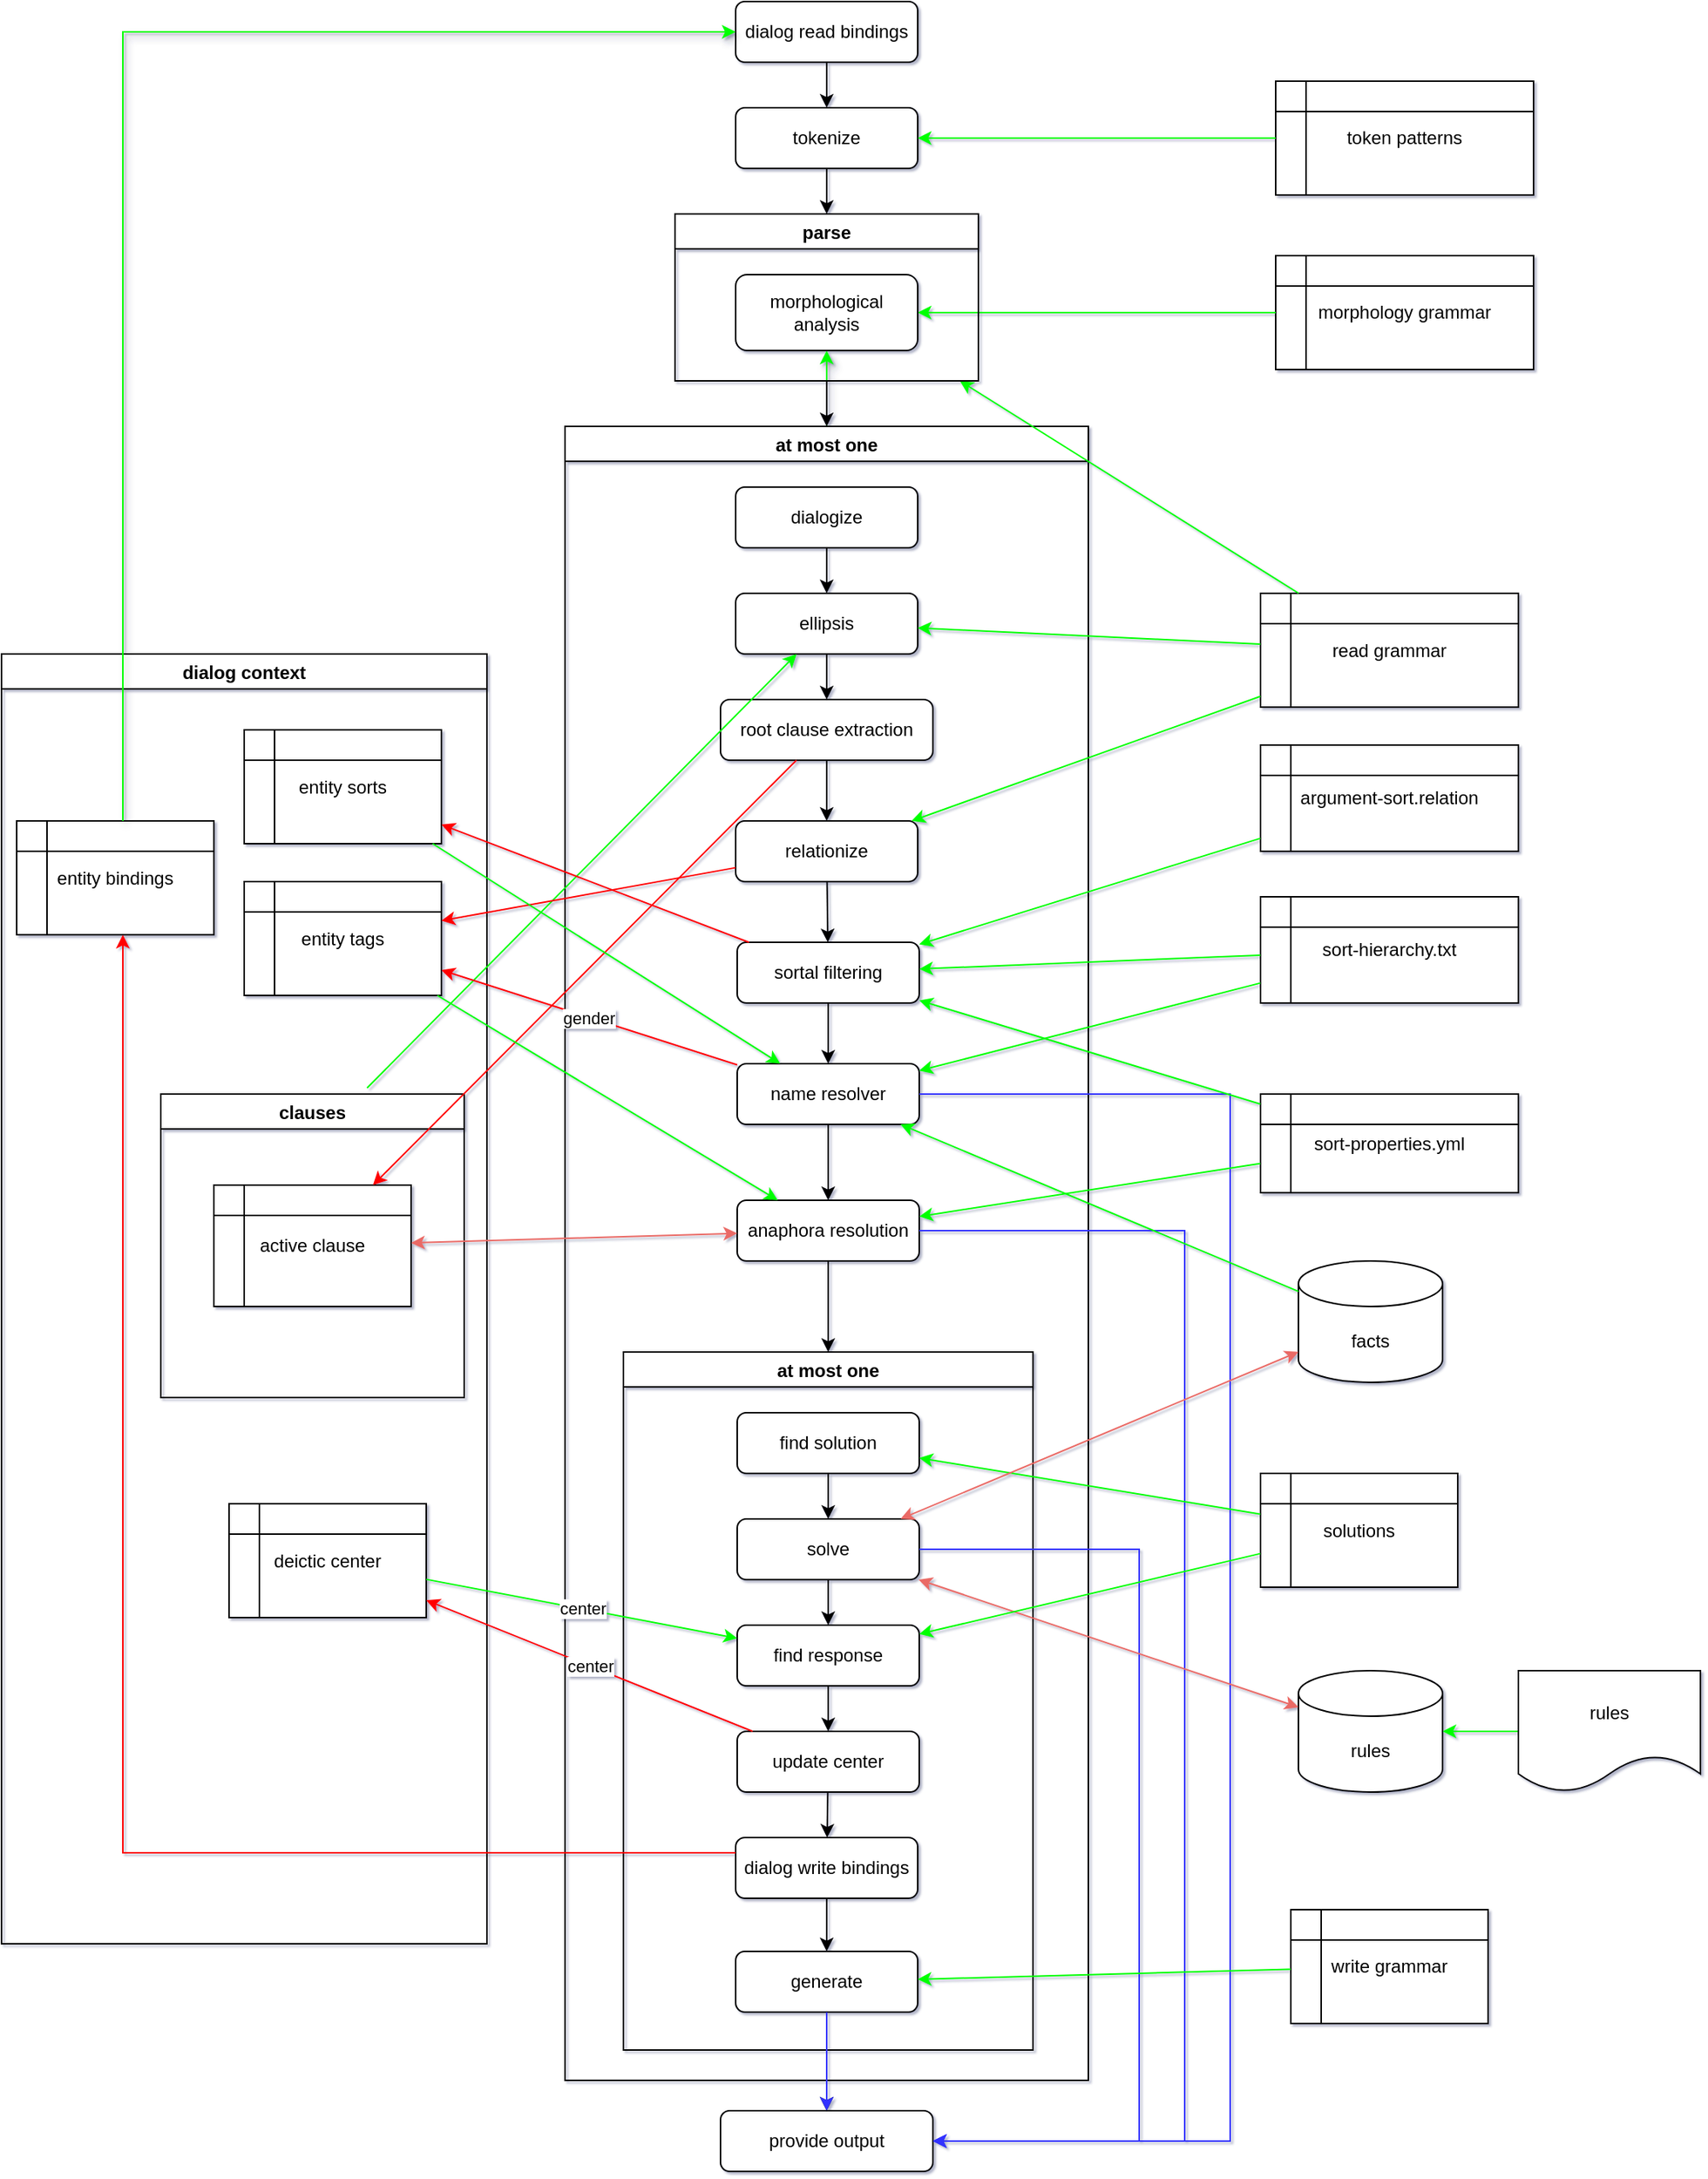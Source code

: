 <mxfile version="18.1.1" type="device"><diagram id="C5RBs43oDa-KdzZeNtuy" name="Page-1"><mxGraphModel dx="2249" dy="1896" grid="1" gridSize="10" guides="1" tooltips="1" connect="1" arrows="1" fold="1" page="1" pageScale="1" pageWidth="827" pageHeight="1169" background="none" math="0" shadow="1"><root><mxCell id="WIyWlLk6GJQsqaUBKTNV-0"/><mxCell id="WIyWlLk6GJQsqaUBKTNV-1" parent="WIyWlLk6GJQsqaUBKTNV-0"/><mxCell id="WIyWlLk6GJQsqaUBKTNV-3" value="tokenize" style="rounded=1;whiteSpace=wrap;html=1;fontSize=12;glass=0;strokeWidth=1;shadow=0;" parent="WIyWlLk6GJQsqaUBKTNV-1" vertex="1"><mxGeometry x="424" y="-240" width="120" height="40" as="geometry"/></mxCell><mxCell id="KYQraYlyk0md4qBJ2QaD-1" value="" style="endArrow=classic;html=1;rounded=0;" parent="WIyWlLk6GJQsqaUBKTNV-1" source="WIyWlLk6GJQsqaUBKTNV-3" target="9QWwq8Ri9pr8LQpopzJ1-19" edge="1"><mxGeometry width="50" height="50" relative="1" as="geometry"><mxPoint x="295" y="330" as="sourcePoint"/><mxPoint x="484.848" y="-10" as="targetPoint"/></mxGeometry></mxCell><mxCell id="9QWwq8Ri9pr8LQpopzJ1-40" value="" style="edgeStyle=orthogonalEdgeStyle;rounded=0;orthogonalLoop=1;jettySize=auto;html=1;shadow=1;strokeColor=#00FF00;" edge="1" parent="WIyWlLk6GJQsqaUBKTNV-1" source="KYQraYlyk0md4qBJ2QaD-2" target="9QWwq8Ri9pr8LQpopzJ1-20"><mxGeometry relative="1" as="geometry"/></mxCell><mxCell id="KYQraYlyk0md4qBJ2QaD-2" value="at most one" style="swimlane;" parent="WIyWlLk6GJQsqaUBKTNV-1" vertex="1"><mxGeometry x="311.5" y="-30" width="345" height="1090" as="geometry"/></mxCell><mxCell id="KYQraYlyk0md4qBJ2QaD-4" value="dialogize" style="rounded=1;whiteSpace=wrap;html=1;fontSize=12;glass=0;strokeWidth=1;shadow=0;" parent="KYQraYlyk0md4qBJ2QaD-2" vertex="1"><mxGeometry x="112.5" y="40" width="120" height="40" as="geometry"/></mxCell><mxCell id="KYQraYlyk0md4qBJ2QaD-5" value="ellipsis" style="rounded=1;whiteSpace=wrap;html=1;fontSize=12;glass=0;strokeWidth=1;shadow=0;" parent="KYQraYlyk0md4qBJ2QaD-2" vertex="1"><mxGeometry x="112.5" y="110" width="120" height="40" as="geometry"/></mxCell><mxCell id="KYQraYlyk0md4qBJ2QaD-6" value="root clause extraction" style="rounded=1;whiteSpace=wrap;html=1;fontSize=12;glass=0;strokeWidth=1;shadow=0;" parent="KYQraYlyk0md4qBJ2QaD-2" vertex="1"><mxGeometry x="102.5" y="180" width="140" height="40" as="geometry"/></mxCell><mxCell id="KYQraYlyk0md4qBJ2QaD-7" value="" style="endArrow=classic;html=1;rounded=0;" parent="KYQraYlyk0md4qBJ2QaD-2" source="KYQraYlyk0md4qBJ2QaD-4" target="KYQraYlyk0md4qBJ2QaD-5" edge="1"><mxGeometry width="50" height="50" relative="1" as="geometry"><mxPoint x="172.5" y="200" as="sourcePoint"/><mxPoint x="222.5" y="150" as="targetPoint"/></mxGeometry></mxCell><mxCell id="KYQraYlyk0md4qBJ2QaD-8" value="" style="endArrow=classic;html=1;rounded=0;" parent="KYQraYlyk0md4qBJ2QaD-2" source="KYQraYlyk0md4qBJ2QaD-5" target="KYQraYlyk0md4qBJ2QaD-6" edge="1"><mxGeometry width="50" height="50" relative="1" as="geometry"><mxPoint x="182.5" y="120" as="sourcePoint"/><mxPoint x="182.5" y="150" as="targetPoint"/></mxGeometry></mxCell><mxCell id="KYQraYlyk0md4qBJ2QaD-17" value="at most one" style="swimlane;" parent="KYQraYlyk0md4qBJ2QaD-2" vertex="1"><mxGeometry x="38.5" y="610" width="270" height="460" as="geometry"/></mxCell><mxCell id="KYQraYlyk0md4qBJ2QaD-20" value="find solution" style="rounded=1;whiteSpace=wrap;html=1;" parent="KYQraYlyk0md4qBJ2QaD-17" vertex="1"><mxGeometry x="75" y="40" width="120" height="40" as="geometry"/></mxCell><mxCell id="KYQraYlyk0md4qBJ2QaD-21" value="solve" style="rounded=1;whiteSpace=wrap;html=1;" parent="KYQraYlyk0md4qBJ2QaD-17" vertex="1"><mxGeometry x="75" y="110" width="120" height="40" as="geometry"/></mxCell><mxCell id="KYQraYlyk0md4qBJ2QaD-22" value="" style="endArrow=classic;html=1;rounded=0;" parent="KYQraYlyk0md4qBJ2QaD-17" source="KYQraYlyk0md4qBJ2QaD-20" target="KYQraYlyk0md4qBJ2QaD-21" edge="1"><mxGeometry width="50" height="50" relative="1" as="geometry"><mxPoint x="133.2" y="-85" as="sourcePoint"/><mxPoint x="138" y="-55" as="targetPoint"/></mxGeometry></mxCell><mxCell id="KYQraYlyk0md4qBJ2QaD-23" value="find response" style="rounded=1;whiteSpace=wrap;html=1;" parent="KYQraYlyk0md4qBJ2QaD-17" vertex="1"><mxGeometry x="75" y="180" width="120" height="40" as="geometry"/></mxCell><mxCell id="KYQraYlyk0md4qBJ2QaD-24" value="generate" style="rounded=1;whiteSpace=wrap;html=1;" parent="KYQraYlyk0md4qBJ2QaD-17" vertex="1"><mxGeometry x="74" y="395" width="120" height="40" as="geometry"/></mxCell><mxCell id="KYQraYlyk0md4qBJ2QaD-25" value="" style="endArrow=classic;html=1;rounded=0;" parent="KYQraYlyk0md4qBJ2QaD-17" source="KYQraYlyk0md4qBJ2QaD-21" target="KYQraYlyk0md4qBJ2QaD-23" edge="1"><mxGeometry width="50" height="50" relative="1" as="geometry"><mxPoint x="-240" y="260" as="sourcePoint"/><mxPoint x="110" y="170" as="targetPoint"/></mxGeometry></mxCell><mxCell id="KYQraYlyk0md4qBJ2QaD-26" value="" style="endArrow=classic;html=1;rounded=0;" parent="KYQraYlyk0md4qBJ2QaD-17" source="9QWwq8Ri9pr8LQpopzJ1-17" target="KYQraYlyk0md4qBJ2QaD-24" edge="1"><mxGeometry width="50" height="50" relative="1" as="geometry"><mxPoint x="-260" y="280" as="sourcePoint"/><mxPoint x="-210" y="230" as="targetPoint"/></mxGeometry></mxCell><mxCell id="KYQraYlyk0md4qBJ2QaD-32" value="update center" style="rounded=1;whiteSpace=wrap;html=1;" parent="KYQraYlyk0md4qBJ2QaD-17" vertex="1"><mxGeometry x="75" y="250" width="120" height="40" as="geometry"/></mxCell><mxCell id="KYQraYlyk0md4qBJ2QaD-33" value="" style="endArrow=classic;html=1;rounded=0;entryX=0.5;entryY=0;entryDx=0;entryDy=0;" parent="KYQraYlyk0md4qBJ2QaD-17" source="KYQraYlyk0md4qBJ2QaD-23" target="KYQraYlyk0md4qBJ2QaD-32" edge="1"><mxGeometry width="50" height="50" relative="1" as="geometry"><mxPoint x="145" y="160" as="sourcePoint"/><mxPoint x="145" y="190" as="targetPoint"/></mxGeometry></mxCell><mxCell id="9QWwq8Ri9pr8LQpopzJ1-17" value="dialog write bindings" style="rounded=1;whiteSpace=wrap;html=1;" vertex="1" parent="KYQraYlyk0md4qBJ2QaD-17"><mxGeometry x="74" y="320" width="120" height="40" as="geometry"/></mxCell><mxCell id="9QWwq8Ri9pr8LQpopzJ1-18" value="" style="endArrow=classic;html=1;rounded=0;" edge="1" parent="KYQraYlyk0md4qBJ2QaD-17" source="KYQraYlyk0md4qBJ2QaD-32" target="9QWwq8Ri9pr8LQpopzJ1-17"><mxGeometry width="50" height="50" relative="1" as="geometry"><mxPoint x="144" y="360" as="sourcePoint"/><mxPoint x="144" y="390" as="targetPoint"/></mxGeometry></mxCell><mxCell id="KYQraYlyk0md4qBJ2QaD-18" value="" style="endArrow=classic;html=1;rounded=0;" parent="KYQraYlyk0md4qBJ2QaD-2" source="KYQraYlyk0md4qBJ2QaD-14" target="KYQraYlyk0md4qBJ2QaD-17" edge="1"><mxGeometry width="50" height="50" relative="1" as="geometry"><mxPoint x="-151.5" y="770" as="sourcePoint"/><mxPoint x="-101.5" y="720" as="targetPoint"/></mxGeometry></mxCell><mxCell id="KYQraYlyk0md4qBJ2QaD-14" value="anaphora resolution" style="rounded=1;whiteSpace=wrap;html=1;" parent="KYQraYlyk0md4qBJ2QaD-2" vertex="1"><mxGeometry x="113.5" y="510" width="120" height="40" as="geometry"/></mxCell><mxCell id="9QWwq8Ri9pr8LQpopzJ1-37" value="relationize" style="rounded=1;whiteSpace=wrap;html=1;" vertex="1" parent="KYQraYlyk0md4qBJ2QaD-2"><mxGeometry x="112.5" y="260" width="120" height="40" as="geometry"/></mxCell><mxCell id="KYQraYlyk0md4qBJ2QaD-10" value="" style="endArrow=classic;html=1;rounded=0;" parent="KYQraYlyk0md4qBJ2QaD-2" source="KYQraYlyk0md4qBJ2QaD-6" target="9QWwq8Ri9pr8LQpopzJ1-37" edge="1"><mxGeometry width="50" height="50" relative="1" as="geometry"><mxPoint x="185.357" y="190" as="sourcePoint"/><mxPoint x="172.5" y="250" as="targetPoint"/></mxGeometry></mxCell><mxCell id="9QWwq8Ri9pr8LQpopzJ1-23" value="name resolver" style="rounded=1;whiteSpace=wrap;html=1;" vertex="1" parent="KYQraYlyk0md4qBJ2QaD-2"><mxGeometry x="113.5" y="420" width="120" height="40" as="geometry"/></mxCell><mxCell id="KYQraYlyk0md4qBJ2QaD-16" value="" style="endArrow=classic;html=1;rounded=0;" parent="KYQraYlyk0md4qBJ2QaD-2" source="9QWwq8Ri9pr8LQpopzJ1-23" target="KYQraYlyk0md4qBJ2QaD-14" edge="1"><mxGeometry width="50" height="50" relative="1" as="geometry"><mxPoint x="102" y="480" as="sourcePoint"/><mxPoint x="178.833" y="375" as="targetPoint"/></mxGeometry></mxCell><mxCell id="9QWwq8Ri9pr8LQpopzJ1-38" value="" style="endArrow=classic;html=1;rounded=0;" edge="1" parent="KYQraYlyk0md4qBJ2QaD-2" source="9QWwq8Ri9pr8LQpopzJ1-41" target="9QWwq8Ri9pr8LQpopzJ1-23"><mxGeometry width="50" height="50" relative="1" as="geometry"><mxPoint x="191.278" y="470" as="sourcePoint"/><mxPoint x="185.722" y="520" as="targetPoint"/></mxGeometry></mxCell><mxCell id="9QWwq8Ri9pr8LQpopzJ1-41" value="sortal filtering" style="rounded=1;whiteSpace=wrap;html=1;" vertex="1" parent="KYQraYlyk0md4qBJ2QaD-2"><mxGeometry x="113.5" y="340" width="120" height="40" as="geometry"/></mxCell><mxCell id="9QWwq8Ri9pr8LQpopzJ1-43" value="" style="endArrow=classic;html=1;rounded=0;" edge="1" parent="KYQraYlyk0md4qBJ2QaD-2" source="9QWwq8Ri9pr8LQpopzJ1-37" target="9QWwq8Ri9pr8LQpopzJ1-41"><mxGeometry width="50" height="50" relative="1" as="geometry"><mxPoint x="183.5" y="390" as="sourcePoint"/><mxPoint x="183.5" y="430" as="targetPoint"/></mxGeometry></mxCell><mxCell id="KYQraYlyk0md4qBJ2QaD-3" value="" style="endArrow=classic;html=1;rounded=0;" parent="WIyWlLk6GJQsqaUBKTNV-1" source="9QWwq8Ri9pr8LQpopzJ1-19" target="KYQraYlyk0md4qBJ2QaD-2" edge="1"><mxGeometry width="50" height="50" relative="1" as="geometry"><mxPoint x="280" y="70" as="sourcePoint"/><mxPoint x="485.304" y="-40" as="targetPoint"/></mxGeometry></mxCell><mxCell id="KYQraYlyk0md4qBJ2QaD-12" value="provide output" style="rounded=1;whiteSpace=wrap;html=1;fontSize=12;glass=0;strokeWidth=1;shadow=0;" parent="WIyWlLk6GJQsqaUBKTNV-1" vertex="1"><mxGeometry x="414" y="1080" width="140" height="40" as="geometry"/></mxCell><mxCell id="KYQraYlyk0md4qBJ2QaD-13" value="" style="edgeStyle=elbowEdgeStyle;elbow=horizontal;endArrow=classic;html=1;rounded=0;strokeColor=#3333FF;" parent="WIyWlLk6GJQsqaUBKTNV-1" source="9QWwq8Ri9pr8LQpopzJ1-23" target="KYQraYlyk0md4qBJ2QaD-12" edge="1"><mxGeometry width="50" height="50" relative="1" as="geometry"><mxPoint x="584" y="375" as="sourcePoint"/><mxPoint x="825" y="710" as="targetPoint"/><Array as="points"><mxPoint x="750" y="740"/></Array></mxGeometry></mxCell><mxCell id="KYQraYlyk0md4qBJ2QaD-15" value="" style="edgeStyle=elbowEdgeStyle;elbow=horizontal;endArrow=classic;html=1;rounded=0;strokeColor=#3333FF;" parent="WIyWlLk6GJQsqaUBKTNV-1" source="KYQraYlyk0md4qBJ2QaD-14" target="KYQraYlyk0md4qBJ2QaD-12" edge="1"><mxGeometry width="50" height="50" relative="1" as="geometry"><mxPoint x="535" y="595" as="sourcePoint"/><mxPoint x="565" y="820" as="targetPoint"/><Array as="points"><mxPoint x="720" y="790"/></Array></mxGeometry></mxCell><mxCell id="KYQraYlyk0md4qBJ2QaD-29" value="" style="endArrow=classic;html=1;rounded=0;" parent="WIyWlLk6GJQsqaUBKTNV-1" target="KYQraYlyk0md4qBJ2QaD-12" edge="1" source="KYQraYlyk0md4qBJ2QaD-24"><mxGeometry width="50" height="50" relative="1" as="geometry"><mxPoint x="485" y="970" as="sourcePoint"/><mxPoint x="195" y="970" as="targetPoint"/></mxGeometry></mxCell><mxCell id="KYQraYlyk0md4qBJ2QaD-30" value="" style="edgeStyle=orthogonalEdgeStyle;rounded=0;orthogonalLoop=1;jettySize=auto;html=1;strokeColor=#3333FF;" parent="WIyWlLk6GJQsqaUBKTNV-1" source="KYQraYlyk0md4qBJ2QaD-24" target="KYQraYlyk0md4qBJ2QaD-12" edge="1"><mxGeometry relative="1" as="geometry"/></mxCell><mxCell id="KYQraYlyk0md4qBJ2QaD-31" value="" style="edgeStyle=elbowEdgeStyle;elbow=horizontal;endArrow=classic;html=1;rounded=0;strokeColor=#3333FF;" parent="WIyWlLk6GJQsqaUBKTNV-1" source="KYQraYlyk0md4qBJ2QaD-21" target="KYQraYlyk0md4qBJ2QaD-12" edge="1"><mxGeometry width="50" height="50" relative="1" as="geometry"><mxPoint x="550" y="520" as="sourcePoint"/><mxPoint x="565" y="1040" as="targetPoint"/><Array as="points"><mxPoint x="690" y="880"/></Array></mxGeometry></mxCell><mxCell id="KYQraYlyk0md4qBJ2QaD-34" value="rules" style="shape=cylinder3;whiteSpace=wrap;html=1;boundedLbl=1;backgroundOutline=1;size=15;" parent="WIyWlLk6GJQsqaUBKTNV-1" vertex="1"><mxGeometry x="795" y="790" width="95" height="80" as="geometry"/></mxCell><mxCell id="KYQraYlyk0md4qBJ2QaD-36" value="" style="endArrow=classic;startArrow=classic;html=1;rounded=0;strokeColor=#EA6B66;" parent="WIyWlLk6GJQsqaUBKTNV-1" source="KYQraYlyk0md4qBJ2QaD-34" target="KYQraYlyk0md4qBJ2QaD-21" edge="1"><mxGeometry width="50" height="50" relative="1" as="geometry"><mxPoint x="180" y="850" as="sourcePoint"/><mxPoint x="230" y="800" as="targetPoint"/></mxGeometry></mxCell><mxCell id="KYQraYlyk0md4qBJ2QaD-37" value="solutions" style="shape=internalStorage;whiteSpace=wrap;html=1;backgroundOutline=1;" parent="WIyWlLk6GJQsqaUBKTNV-1" vertex="1"><mxGeometry x="770" y="660" width="130" height="75" as="geometry"/></mxCell><mxCell id="KYQraYlyk0md4qBJ2QaD-38" value="" style="endArrow=classic;html=1;rounded=0;strokeColor=#00FF00;" parent="WIyWlLk6GJQsqaUBKTNV-1" source="KYQraYlyk0md4qBJ2QaD-37" target="KYQraYlyk0md4qBJ2QaD-20" edge="1"><mxGeometry width="50" height="50" relative="1" as="geometry"><mxPoint x="90" y="910" as="sourcePoint"/><mxPoint x="140" y="860" as="targetPoint"/></mxGeometry></mxCell><mxCell id="KYQraYlyk0md4qBJ2QaD-41" value="" style="endArrow=classic;html=1;rounded=0;strokeColor=#00FF00;" parent="WIyWlLk6GJQsqaUBKTNV-1" source="KYQraYlyk0md4qBJ2QaD-37" target="KYQraYlyk0md4qBJ2QaD-23" edge="1"><mxGeometry width="50" height="50" relative="1" as="geometry"><mxPoint x="220" y="613.713" as="sourcePoint"/><mxPoint x="435" y="634.265" as="targetPoint"/></mxGeometry></mxCell><mxCell id="KYQraYlyk0md4qBJ2QaD-42" value="dialog context" style="swimlane;" parent="WIyWlLk6GJQsqaUBKTNV-1" vertex="1"><mxGeometry x="-60" y="120" width="320" height="850" as="geometry"/></mxCell><mxCell id="KYQraYlyk0md4qBJ2QaD-46" value="entity bindings" style="shape=internalStorage;whiteSpace=wrap;html=1;backgroundOutline=1;" parent="KYQraYlyk0md4qBJ2QaD-42" vertex="1"><mxGeometry x="10" y="110" width="130" height="75" as="geometry"/></mxCell><mxCell id="KYQraYlyk0md4qBJ2QaD-61" value="deictic center" style="shape=internalStorage;whiteSpace=wrap;html=1;backgroundOutline=1;" parent="KYQraYlyk0md4qBJ2QaD-42" vertex="1"><mxGeometry x="150" y="560" width="130" height="75" as="geometry"/></mxCell><mxCell id="9QWwq8Ri9pr8LQpopzJ1-30" value="entity tags" style="shape=internalStorage;whiteSpace=wrap;html=1;backgroundOutline=1;" vertex="1" parent="KYQraYlyk0md4qBJ2QaD-42"><mxGeometry x="160" y="150" width="130" height="75" as="geometry"/></mxCell><mxCell id="9QWwq8Ri9pr8LQpopzJ1-32" value="clauses" style="swimlane;" vertex="1" parent="KYQraYlyk0md4qBJ2QaD-42"><mxGeometry x="105" y="290" width="200" height="200" as="geometry"/></mxCell><mxCell id="9QWwq8Ri9pr8LQpopzJ1-7" value="active clause" style="shape=internalStorage;whiteSpace=wrap;html=1;backgroundOutline=1;" vertex="1" parent="9QWwq8Ri9pr8LQpopzJ1-32"><mxGeometry x="35" y="60" width="130" height="80" as="geometry"/></mxCell><mxCell id="9QWwq8Ri9pr8LQpopzJ1-34" value="entity sorts" style="shape=internalStorage;whiteSpace=wrap;html=1;backgroundOutline=1;" vertex="1" parent="KYQraYlyk0md4qBJ2QaD-42"><mxGeometry x="160" y="50" width="130" height="75" as="geometry"/></mxCell><mxCell id="KYQraYlyk0md4qBJ2QaD-44" value="" style="endArrow=classic;html=1;rounded=0;strokeColor=#FF0000;" parent="WIyWlLk6GJQsqaUBKTNV-1" source="KYQraYlyk0md4qBJ2QaD-6" target="9QWwq8Ri9pr8LQpopzJ1-7" edge="1"><mxGeometry width="50" height="50" relative="1" as="geometry"><mxPoint x="220" y="613.713" as="sourcePoint"/><mxPoint x="435" y="634.265" as="targetPoint"/></mxGeometry></mxCell><mxCell id="KYQraYlyk0md4qBJ2QaD-45" value="" style="endArrow=classic;startArrow=classic;html=1;rounded=0;strokeColor=#EA6B66;" parent="WIyWlLk6GJQsqaUBKTNV-1" source="KYQraYlyk0md4qBJ2QaD-14" target="9QWwq8Ri9pr8LQpopzJ1-7" edge="1"><mxGeometry width="50" height="50" relative="1" as="geometry"><mxPoint x="865" y="777.273" as="sourcePoint"/><mxPoint x="555" y="720.909" as="targetPoint"/></mxGeometry></mxCell><mxCell id="KYQraYlyk0md4qBJ2QaD-47" value="write grammar" style="shape=internalStorage;whiteSpace=wrap;html=1;backgroundOutline=1;" parent="WIyWlLk6GJQsqaUBKTNV-1" vertex="1"><mxGeometry x="790" y="947.5" width="130" height="75" as="geometry"/></mxCell><mxCell id="KYQraYlyk0md4qBJ2QaD-48" value="" style="endArrow=classic;html=1;rounded=0;strokeColor=#00FF00;" parent="WIyWlLk6GJQsqaUBKTNV-1" source="KYQraYlyk0md4qBJ2QaD-47" target="KYQraYlyk0md4qBJ2QaD-24" edge="1"><mxGeometry width="50" height="50" relative="1" as="geometry"><mxPoint x="870" y="601.222" as="sourcePoint"/><mxPoint x="555" y="633.795" as="targetPoint"/></mxGeometry></mxCell><mxCell id="KYQraYlyk0md4qBJ2QaD-49" value="read grammar" style="shape=internalStorage;whiteSpace=wrap;html=1;backgroundOutline=1;" parent="WIyWlLk6GJQsqaUBKTNV-1" vertex="1"><mxGeometry x="770" y="80" width="170" height="75" as="geometry"/></mxCell><mxCell id="KYQraYlyk0md4qBJ2QaD-50" value="" style="endArrow=classic;html=1;rounded=0;strokeColor=#00FF00;" parent="WIyWlLk6GJQsqaUBKTNV-1" source="KYQraYlyk0md4qBJ2QaD-49" target="9QWwq8Ri9pr8LQpopzJ1-19" edge="1"><mxGeometry width="50" height="50" relative="1" as="geometry"><mxPoint x="870" y="601.222" as="sourcePoint"/><mxPoint x="535" y="129.375" as="targetPoint"/></mxGeometry></mxCell><mxCell id="KYQraYlyk0md4qBJ2QaD-51" value="token patterns" style="shape=internalStorage;whiteSpace=wrap;html=1;backgroundOutline=1;" parent="WIyWlLk6GJQsqaUBKTNV-1" vertex="1"><mxGeometry x="780" y="-257.5" width="170" height="75" as="geometry"/></mxCell><mxCell id="KYQraYlyk0md4qBJ2QaD-52" value="" style="endArrow=classic;html=1;rounded=0;strokeColor=#00FF00;" parent="WIyWlLk6GJQsqaUBKTNV-1" source="KYQraYlyk0md4qBJ2QaD-51" target="WIyWlLk6GJQsqaUBKTNV-3" edge="1"><mxGeometry width="50" height="50" relative="1" as="geometry"><mxPoint x="850" y="127.878" as="sourcePoint"/><mxPoint x="545" y="129.651" as="targetPoint"/></mxGeometry></mxCell><mxCell id="KYQraYlyk0md4qBJ2QaD-53" value="" style="endArrow=classic;html=1;rounded=0;strokeColor=#00FF00;" parent="WIyWlLk6GJQsqaUBKTNV-1" source="KYQraYlyk0md4qBJ2QaD-49" target="KYQraYlyk0md4qBJ2QaD-5" edge="1"><mxGeometry width="50" height="50" relative="1" as="geometry"><mxPoint x="850" y="127.878" as="sourcePoint"/><mxPoint x="545" y="129.651" as="targetPoint"/></mxGeometry></mxCell><mxCell id="KYQraYlyk0md4qBJ2QaD-54" value="" style="endArrow=classic;html=1;rounded=0;strokeColor=#00FF00;" parent="WIyWlLk6GJQsqaUBKTNV-1" source="KYQraYlyk0md4qBJ2QaD-49" target="9QWwq8Ri9pr8LQpopzJ1-37" edge="1"><mxGeometry width="50" height="50" relative="1" as="geometry"><mxPoint x="850" y="153.882" as="sourcePoint"/><mxPoint x="541.5" y="311.995" as="targetPoint"/></mxGeometry></mxCell><mxCell id="KYQraYlyk0md4qBJ2QaD-57" value="center" style="endArrow=classic;html=1;rounded=0;strokeColor=#FF0000;" parent="WIyWlLk6GJQsqaUBKTNV-1" source="KYQraYlyk0md4qBJ2QaD-32" target="KYQraYlyk0md4qBJ2QaD-61" edge="1"><mxGeometry width="50" height="50" relative="1" as="geometry"><mxPoint x="865" y="906.379" as="sourcePoint"/><mxPoint x="555" y="901.034" as="targetPoint"/></mxGeometry></mxCell><mxCell id="KYQraYlyk0md4qBJ2QaD-58" value="" style="endArrow=classic;html=1;rounded=0;strokeColor=#00FF00;exitX=0.68;exitY=-0.02;exitDx=0;exitDy=0;exitPerimeter=0;" parent="WIyWlLk6GJQsqaUBKTNV-1" source="9QWwq8Ri9pr8LQpopzJ1-32" target="KYQraYlyk0md4qBJ2QaD-5" edge="1"><mxGeometry width="50" height="50" relative="1" as="geometry"><mxPoint x="194.939" y="515" as="sourcePoint"/><mxPoint x="555" y="633.795" as="targetPoint"/></mxGeometry></mxCell><mxCell id="9QWwq8Ri9pr8LQpopzJ1-0" value="facts" style="shape=cylinder3;whiteSpace=wrap;html=1;boundedLbl=1;backgroundOutline=1;size=15;" vertex="1" parent="WIyWlLk6GJQsqaUBKTNV-1"><mxGeometry x="795" y="520" width="95" height="80" as="geometry"/></mxCell><mxCell id="9QWwq8Ri9pr8LQpopzJ1-2" value="" style="endArrow=classic;html=1;rounded=0;strokeColor=#00FF00;" edge="1" parent="WIyWlLk6GJQsqaUBKTNV-1" source="9QWwq8Ri9pr8LQpopzJ1-4" target="KYQraYlyk0md4qBJ2QaD-34"><mxGeometry width="50" height="50" relative="1" as="geometry"><mxPoint x="950" y="828.442" as="sourcePoint"/><mxPoint x="542.742" y="760" as="targetPoint"/></mxGeometry></mxCell><mxCell id="9QWwq8Ri9pr8LQpopzJ1-3" value="" style="endArrow=classic;startArrow=classic;html=1;rounded=0;strokeColor=#EA6B66;" edge="1" parent="WIyWlLk6GJQsqaUBKTNV-1" source="9QWwq8Ri9pr8LQpopzJ1-0" target="KYQraYlyk0md4qBJ2QaD-21"><mxGeometry width="50" height="50" relative="1" as="geometry"><mxPoint x="805" y="822.727" as="sourcePoint"/><mxPoint x="550" y="730" as="targetPoint"/></mxGeometry></mxCell><mxCell id="9QWwq8Ri9pr8LQpopzJ1-4" value="rules" style="shape=document;whiteSpace=wrap;html=1;boundedLbl=1;" vertex="1" parent="WIyWlLk6GJQsqaUBKTNV-1"><mxGeometry x="940" y="790" width="120" height="80" as="geometry"/></mxCell><mxCell id="9QWwq8Ri9pr8LQpopzJ1-11" value="" style="endArrow=classic;html=1;rounded=0;strokeColor=#FF0000;edgeStyle=orthogonalEdgeStyle;" edge="1" parent="WIyWlLk6GJQsqaUBKTNV-1" source="9QWwq8Ri9pr8LQpopzJ1-17" target="KYQraYlyk0md4qBJ2QaD-46"><mxGeometry width="50" height="50" relative="1" as="geometry"><mxPoint x="469.468" y="830" as="sourcePoint"/><mxPoint x="239.681" y="650" as="targetPoint"/><Array as="points"><mxPoint x="20" y="910"/></Array></mxGeometry></mxCell><mxCell id="9QWwq8Ri9pr8LQpopzJ1-12" value="morphology grammar" style="shape=internalStorage;whiteSpace=wrap;html=1;backgroundOutline=1;" vertex="1" parent="WIyWlLk6GJQsqaUBKTNV-1"><mxGeometry x="780" y="-142.5" width="170" height="75" as="geometry"/></mxCell><mxCell id="9QWwq8Ri9pr8LQpopzJ1-13" value="" style="endArrow=classic;html=1;rounded=0;strokeColor=#00FF00;" edge="1" parent="WIyWlLk6GJQsqaUBKTNV-1" source="9QWwq8Ri9pr8LQpopzJ1-12" target="9QWwq8Ri9pr8LQpopzJ1-20"><mxGeometry width="50" height="50" relative="1" as="geometry"><mxPoint x="870" y="239.083" as="sourcePoint"/><mxPoint x="535" y="112.875" as="targetPoint"/></mxGeometry></mxCell><mxCell id="9QWwq8Ri9pr8LQpopzJ1-14" value="center" style="endArrow=classic;html=1;rounded=0;strokeColor=#00FF00;" edge="1" parent="WIyWlLk6GJQsqaUBKTNV-1" source="KYQraYlyk0md4qBJ2QaD-61" target="KYQraYlyk0md4qBJ2QaD-23"><mxGeometry width="50" height="50" relative="1" as="geometry"><mxPoint x="462.568" y="830" as="sourcePoint"/><mxPoint x="251.757" y="700" as="targetPoint"/></mxGeometry></mxCell><mxCell id="9QWwq8Ri9pr8LQpopzJ1-15" value="dialog read bindings" style="rounded=1;whiteSpace=wrap;html=1;fontSize=12;glass=0;strokeWidth=1;shadow=0;" vertex="1" parent="WIyWlLk6GJQsqaUBKTNV-1"><mxGeometry x="424" y="-310" width="120" height="40" as="geometry"/></mxCell><mxCell id="9QWwq8Ri9pr8LQpopzJ1-16" value="" style="endArrow=classic;html=1;rounded=0;" edge="1" parent="WIyWlLk6GJQsqaUBKTNV-1" source="9QWwq8Ri9pr8LQpopzJ1-15" target="WIyWlLk6GJQsqaUBKTNV-3"><mxGeometry width="50" height="50" relative="1" as="geometry"><mxPoint x="494.267" y="-120" as="sourcePoint"/><mxPoint x="494.667" y="-90" as="targetPoint"/></mxGeometry></mxCell><mxCell id="9QWwq8Ri9pr8LQpopzJ1-19" value="parse" style="swimlane;" vertex="1" parent="WIyWlLk6GJQsqaUBKTNV-1"><mxGeometry x="384" y="-170" width="200" height="110" as="geometry"/></mxCell><mxCell id="9QWwq8Ri9pr8LQpopzJ1-20" value="morphological&lt;br&gt;analysis" style="rounded=1;whiteSpace=wrap;html=1;fontSize=12;glass=0;strokeWidth=1;shadow=0;" vertex="1" parent="9QWwq8Ri9pr8LQpopzJ1-19"><mxGeometry x="40" y="40" width="120" height="50" as="geometry"/></mxCell><mxCell id="9QWwq8Ri9pr8LQpopzJ1-21" value="" style="edgeStyle=segmentEdgeStyle;endArrow=classic;html=1;rounded=0;shadow=1;strokeColor=#00FF00;" edge="1" parent="WIyWlLk6GJQsqaUBKTNV-1" source="KYQraYlyk0md4qBJ2QaD-46" target="9QWwq8Ri9pr8LQpopzJ1-15"><mxGeometry width="50" height="50" relative="1" as="geometry"><mxPoint x="220" y="-130" as="sourcePoint"/><mxPoint x="270" y="-180" as="targetPoint"/><Array as="points"><mxPoint x="20" y="-290"/></Array></mxGeometry></mxCell><mxCell id="9QWwq8Ri9pr8LQpopzJ1-25" value="sort-properties.yml" style="shape=internalStorage;whiteSpace=wrap;html=1;backgroundOutline=1;" vertex="1" parent="WIyWlLk6GJQsqaUBKTNV-1"><mxGeometry x="770" y="410" width="170" height="65" as="geometry"/></mxCell><mxCell id="9QWwq8Ri9pr8LQpopzJ1-26" value="" style="endArrow=classic;html=1;rounded=0;strokeColor=#00FF00;" edge="1" parent="WIyWlLk6GJQsqaUBKTNV-1" source="9QWwq8Ri9pr8LQpopzJ1-0" target="9QWwq8Ri9pr8LQpopzJ1-23"><mxGeometry width="50" height="50" relative="1" as="geometry"><mxPoint x="800" y="629.351" as="sourcePoint"/><mxPoint x="551.5" y="645.984" as="targetPoint"/></mxGeometry></mxCell><mxCell id="9QWwq8Ri9pr8LQpopzJ1-27" value="" style="endArrow=classic;html=1;rounded=0;strokeColor=#00FF00;" edge="1" parent="WIyWlLk6GJQsqaUBKTNV-1" source="9QWwq8Ri9pr8LQpopzJ1-25" target="KYQraYlyk0md4qBJ2QaD-14"><mxGeometry width="50" height="50" relative="1" as="geometry"><mxPoint x="810" y="639.351" as="sourcePoint"/><mxPoint x="561.5" y="655.984" as="targetPoint"/></mxGeometry></mxCell><mxCell id="9QWwq8Ri9pr8LQpopzJ1-28" value="sort-hierarchy.txt" style="shape=internalStorage;whiteSpace=wrap;html=1;backgroundOutline=1;" vertex="1" parent="WIyWlLk6GJQsqaUBKTNV-1"><mxGeometry x="770" y="280" width="170" height="70" as="geometry"/></mxCell><mxCell id="9QWwq8Ri9pr8LQpopzJ1-29" value="" style="endArrow=classic;html=1;rounded=0;strokeColor=#00FF00;" edge="1" parent="WIyWlLk6GJQsqaUBKTNV-1" source="9QWwq8Ri9pr8LQpopzJ1-28" target="9QWwq8Ri9pr8LQpopzJ1-23"><mxGeometry width="50" height="50" relative="1" as="geometry"><mxPoint x="800" y="372.487" as="sourcePoint"/><mxPoint x="561.5" y="386.48" as="targetPoint"/></mxGeometry></mxCell><mxCell id="9QWwq8Ri9pr8LQpopzJ1-31" value="" style="endArrow=classic;html=1;rounded=0;strokeColor=#FF0000;" edge="1" parent="WIyWlLk6GJQsqaUBKTNV-1" source="9QWwq8Ri9pr8LQpopzJ1-37" target="9QWwq8Ri9pr8LQpopzJ1-30"><mxGeometry width="50" height="50" relative="1" as="geometry"><mxPoint x="474.62" y="280" as="sourcePoint"/><mxPoint x="208.76" y="595" as="targetPoint"/></mxGeometry></mxCell><mxCell id="9QWwq8Ri9pr8LQpopzJ1-33" value="" style="endArrow=classic;html=1;rounded=0;strokeColor=#00FF00;" edge="1" parent="WIyWlLk6GJQsqaUBKTNV-1" source="9QWwq8Ri9pr8LQpopzJ1-30" target="KYQraYlyk0md4qBJ2QaD-14"><mxGeometry width="50" height="50" relative="1" as="geometry"><mxPoint x="191" y="546" as="sourcePoint"/><mxPoint x="474.618" y="210" as="targetPoint"/></mxGeometry></mxCell><mxCell id="9QWwq8Ri9pr8LQpopzJ1-35" value="" style="endArrow=classic;html=1;rounded=0;strokeColor=#00FF00;" edge="1" parent="WIyWlLk6GJQsqaUBKTNV-1" source="9QWwq8Ri9pr8LQpopzJ1-34" target="9QWwq8Ri9pr8LQpopzJ1-23"><mxGeometry width="50" height="50" relative="1" as="geometry"><mxPoint x="191" y="446" as="sourcePoint"/><mxPoint x="468.023" y="210" as="targetPoint"/></mxGeometry></mxCell><mxCell id="9QWwq8Ri9pr8LQpopzJ1-36" value="" style="endArrow=classic;html=1;rounded=0;strokeColor=#FF0000;" edge="1" parent="WIyWlLk6GJQsqaUBKTNV-1" source="9QWwq8Ri9pr8LQpopzJ1-41" target="9QWwq8Ri9pr8LQpopzJ1-34"><mxGeometry width="50" height="50" relative="1" as="geometry"><mxPoint x="468.293" y="280" as="sourcePoint"/><mxPoint x="201.414" y="510" as="targetPoint"/></mxGeometry></mxCell><mxCell id="9QWwq8Ri9pr8LQpopzJ1-39" value="gender" style="endArrow=classic;html=1;rounded=0;strokeColor=#FF0000;" edge="1" parent="WIyWlLk6GJQsqaUBKTNV-1" source="9QWwq8Ri9pr8LQpopzJ1-23" target="9QWwq8Ri9pr8LQpopzJ1-30"><mxGeometry width="50" height="50" relative="1" as="geometry"><mxPoint x="431.695" y="320" as="sourcePoint"/><mxPoint x="250" y="259.237" as="targetPoint"/></mxGeometry></mxCell><mxCell id="9QWwq8Ri9pr8LQpopzJ1-44" value="argument-sort.relation" style="shape=internalStorage;whiteSpace=wrap;html=1;backgroundOutline=1;" vertex="1" parent="WIyWlLk6GJQsqaUBKTNV-1"><mxGeometry x="770" y="180" width="170" height="70" as="geometry"/></mxCell><mxCell id="9QWwq8Ri9pr8LQpopzJ1-45" value="" style="endArrow=classic;html=1;rounded=0;strokeColor=#00FF00;" edge="1" parent="WIyWlLk6GJQsqaUBKTNV-1" source="9QWwq8Ri9pr8LQpopzJ1-44" target="9QWwq8Ri9pr8LQpopzJ1-41"><mxGeometry width="50" height="50" relative="1" as="geometry"><mxPoint x="787.5" y="328.377" as="sourcePoint"/><mxPoint x="555" y="337.616" as="targetPoint"/></mxGeometry></mxCell><mxCell id="9QWwq8Ri9pr8LQpopzJ1-46" value="" style="endArrow=classic;html=1;rounded=0;strokeColor=#00FF00;" edge="1" parent="WIyWlLk6GJQsqaUBKTNV-1" source="9QWwq8Ri9pr8LQpopzJ1-28" target="9QWwq8Ri9pr8LQpopzJ1-41"><mxGeometry width="50" height="50" relative="1" as="geometry"><mxPoint x="787.5" y="346.391" as="sourcePoint"/><mxPoint x="555" y="404.901" as="targetPoint"/></mxGeometry></mxCell><mxCell id="9QWwq8Ri9pr8LQpopzJ1-47" value="" style="endArrow=classic;html=1;rounded=0;strokeColor=#00FF00;" edge="1" parent="WIyWlLk6GJQsqaUBKTNV-1" source="9QWwq8Ri9pr8LQpopzJ1-25" target="9QWwq8Ri9pr8LQpopzJ1-41"><mxGeometry width="50" height="50" relative="1" as="geometry"><mxPoint x="787.5" y="465.447" as="sourcePoint"/><mxPoint x="555" y="500.861" as="targetPoint"/></mxGeometry></mxCell></root></mxGraphModel></diagram></mxfile>